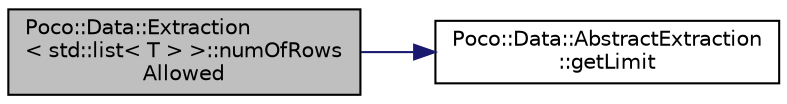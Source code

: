 digraph "Poco::Data::Extraction&lt; std::list&lt; T &gt; &gt;::numOfRowsAllowed"
{
 // LATEX_PDF_SIZE
  edge [fontname="Helvetica",fontsize="10",labelfontname="Helvetica",labelfontsize="10"];
  node [fontname="Helvetica",fontsize="10",shape=record];
  rankdir="LR";
  Node1 [label="Poco::Data::Extraction\l\< std::list\< T \> \>::numOfRows\lAllowed",height=0.2,width=0.4,color="black", fillcolor="grey75", style="filled", fontcolor="black",tooltip=" "];
  Node1 -> Node2 [color="midnightblue",fontsize="10",style="solid",fontname="Helvetica"];
  Node2 [label="Poco::Data::AbstractExtraction\l::getLimit",height=0.2,width=0.4,color="black", fillcolor="white", style="filled",URL="$classPoco_1_1Data_1_1AbstractExtraction.html#abe71ea70f076ce2f9645e1baa76fe7e4",tooltip="Sets the limit."];
}
